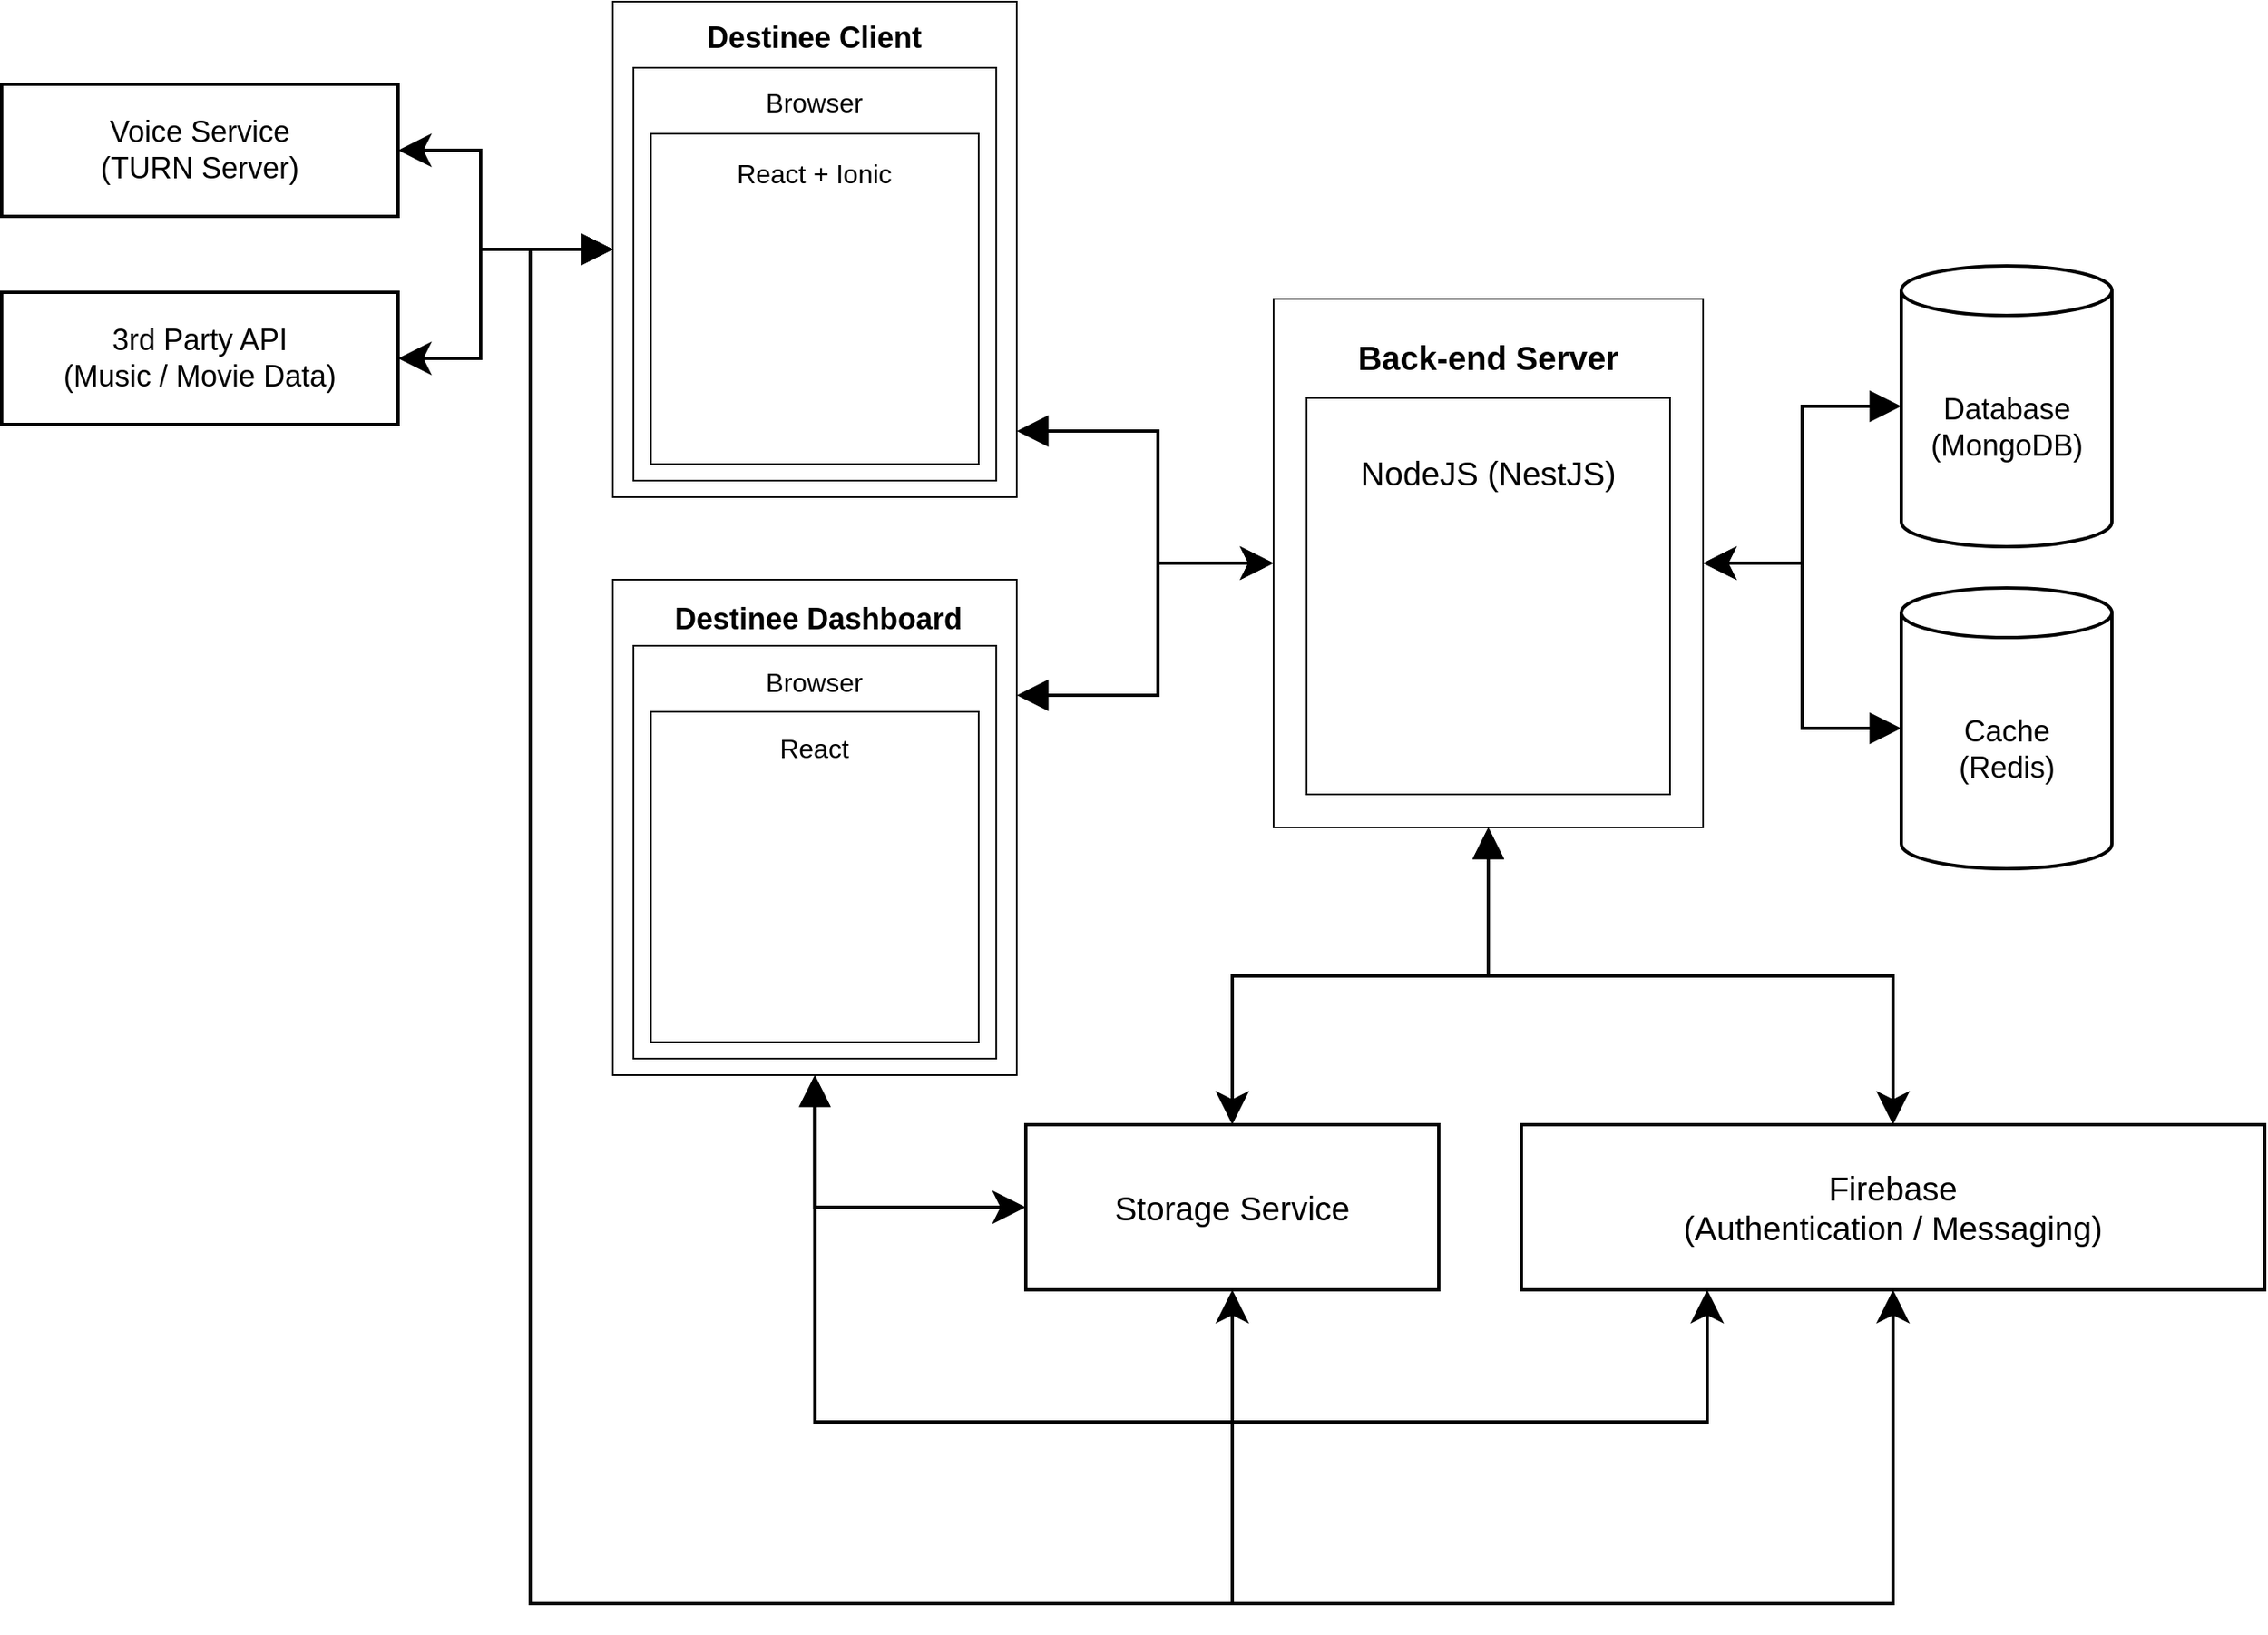 <mxfile version="20.3.0" type="device" pages="2"><diagram id="Ay7cuPOhUdL-WdwQMn1e" name="Overall"><mxGraphModel dx="6863" dy="2143" grid="0" gridSize="10" guides="1" tooltips="1" connect="1" arrows="1" fold="1" page="1" pageScale="1" pageWidth="1654" pageHeight="1169" math="0" shadow="0"><root><mxCell id="0"/><mxCell id="1" parent="0"/><mxCell id="HeOv3W8B8mxBPQAkDdPO-1" value="Storage Service" style="rounded=0;whiteSpace=wrap;html=1;fontSize=20;strokeWidth=2;" vertex="1" parent="1"><mxGeometry x="-2530" y="785" width="250" height="100" as="geometry"/></mxCell><mxCell id="HeOv3W8B8mxBPQAkDdPO-2" value="Firebase&lt;br style=&quot;font-size: 20px;&quot;&gt;(Authentication / Messaging)" style="rounded=0;whiteSpace=wrap;html=1;fontSize=20;strokeWidth=2;" vertex="1" parent="1"><mxGeometry x="-2230" y="785" width="450" height="100" as="geometry"/></mxCell><mxCell id="HeOv3W8B8mxBPQAkDdPO-3" value="3rd Party API&lt;br style=&quot;font-size: 18px;&quot;&gt;(Music / Movie Data)" style="rounded=0;whiteSpace=wrap;html=1;fontSize=18;strokeWidth=2;" vertex="1" parent="1"><mxGeometry x="-3150" y="281" width="240" height="80" as="geometry"/></mxCell><mxCell id="HeOv3W8B8mxBPQAkDdPO-4" style="edgeStyle=orthogonalEdgeStyle;rounded=0;orthogonalLoop=1;jettySize=auto;html=1;exitX=0.5;exitY=1;exitDx=0;exitDy=0;strokeWidth=2;startArrow=block;startFill=1;startSize=14;endSize=14;" edge="1" parent="1" source="HeOv3W8B8mxBPQAkDdPO-6" target="HeOv3W8B8mxBPQAkDdPO-1"><mxGeometry relative="1" as="geometry"/></mxCell><mxCell id="HeOv3W8B8mxBPQAkDdPO-5" style="edgeStyle=orthogonalEdgeStyle;rounded=0;orthogonalLoop=1;jettySize=auto;html=1;exitX=0.5;exitY=1;exitDx=0;exitDy=0;strokeWidth=2;startArrow=block;startFill=1;startSize=14;endSize=14;" edge="1" parent="1" source="HeOv3W8B8mxBPQAkDdPO-6" target="HeOv3W8B8mxBPQAkDdPO-2"><mxGeometry relative="1" as="geometry"/></mxCell><mxCell id="HeOv3W8B8mxBPQAkDdPO-6" value="" style="rounded=0;whiteSpace=wrap;html=1;fontSize=16;flipH=1;" vertex="1" parent="1"><mxGeometry x="-2380" y="285" width="260" height="320" as="geometry"/></mxCell><mxCell id="HeOv3W8B8mxBPQAkDdPO-7" value="" style="rounded=0;whiteSpace=wrap;html=1;fontSize=16;flipH=0;" vertex="1" parent="1"><mxGeometry x="-2360" y="345" width="220" height="240" as="geometry"/></mxCell><mxCell id="HeOv3W8B8mxBPQAkDdPO-8" value="Back-end Server" style="text;html=1;strokeColor=none;fillColor=none;align=center;verticalAlign=middle;whiteSpace=wrap;rounded=0;fontSize=20;fontStyle=1;flipH=1;" vertex="1" parent="1"><mxGeometry x="-2345" y="305" width="190" height="30" as="geometry"/></mxCell><mxCell id="HeOv3W8B8mxBPQAkDdPO-9" value="&lt;span style=&quot;font-weight: normal;&quot;&gt;NodeJS (NestJS)&lt;/span&gt;" style="text;html=1;strokeColor=none;fillColor=none;align=center;verticalAlign=middle;whiteSpace=wrap;rounded=0;fontSize=20;fontStyle=1;flipH=0;" vertex="1" parent="1"><mxGeometry x="-2345" y="375" width="190" height="30" as="geometry"/></mxCell><mxCell id="HeOv3W8B8mxBPQAkDdPO-10" value="" style="group;flipH=0;" vertex="1" connectable="0" parent="1"><mxGeometry x="-2780" y="455" width="244.54" height="300" as="geometry"/></mxCell><mxCell id="HeOv3W8B8mxBPQAkDdPO-11" value="" style="rounded=0;whiteSpace=wrap;html=1;fontSize=16;container=0;" vertex="1" parent="HeOv3W8B8mxBPQAkDdPO-10"><mxGeometry width="244.54" height="300" as="geometry"/></mxCell><mxCell id="HeOv3W8B8mxBPQAkDdPO-12" value="" style="rounded=0;whiteSpace=wrap;html=1;fontSize=16;container=0;" vertex="1" parent="HeOv3W8B8mxBPQAkDdPO-10"><mxGeometry x="12.445" y="40" width="219.65" height="250" as="geometry"/></mxCell><mxCell id="HeOv3W8B8mxBPQAkDdPO-13" value="Destinee Dashboard" style="text;html=1;strokeColor=none;fillColor=none;align=center;verticalAlign=middle;whiteSpace=wrap;rounded=0;fontSize=18;fontStyle=1;container=0;" vertex="1" parent="HeOv3W8B8mxBPQAkDdPO-10"><mxGeometry x="33.0" y="9" width="182.73" height="30" as="geometry"/></mxCell><mxCell id="HeOv3W8B8mxBPQAkDdPO-14" value="" style="rounded=0;whiteSpace=wrap;html=1;fontSize=16;container=0;" vertex="1" parent="HeOv3W8B8mxBPQAkDdPO-10"><mxGeometry x="23.08" y="80" width="198.39" height="200" as="geometry"/></mxCell><mxCell id="HeOv3W8B8mxBPQAkDdPO-15" value="React" style="text;html=1;strokeColor=none;fillColor=none;align=center;verticalAlign=middle;whiteSpace=wrap;rounded=0;fontSize=16;container=0;" vertex="1" parent="HeOv3W8B8mxBPQAkDdPO-10"><mxGeometry x="72.27" y="87" width="100" height="30" as="geometry"/></mxCell><mxCell id="HeOv3W8B8mxBPQAkDdPO-16" value="Browser" style="text;html=1;strokeColor=none;fillColor=none;align=center;verticalAlign=middle;whiteSpace=wrap;rounded=0;fontSize=16;container=0;" vertex="1" parent="HeOv3W8B8mxBPQAkDdPO-10"><mxGeometry x="72.27" y="47" width="100" height="30" as="geometry"/></mxCell><mxCell id="HeOv3W8B8mxBPQAkDdPO-17" value="" style="group" vertex="1" connectable="0" parent="1"><mxGeometry x="-2780" y="105" width="244.54" height="300" as="geometry"/></mxCell><mxCell id="HeOv3W8B8mxBPQAkDdPO-18" value="" style="rounded=0;whiteSpace=wrap;html=1;fontSize=16;container=0;" vertex="1" parent="HeOv3W8B8mxBPQAkDdPO-17"><mxGeometry width="244.54" height="300" as="geometry"/></mxCell><mxCell id="HeOv3W8B8mxBPQAkDdPO-19" value="" style="rounded=0;whiteSpace=wrap;html=1;fontSize=16;container=0;" vertex="1" parent="HeOv3W8B8mxBPQAkDdPO-17"><mxGeometry x="12.445" y="40" width="219.65" height="250" as="geometry"/></mxCell><mxCell id="HeOv3W8B8mxBPQAkDdPO-20" value="Destinee Client" style="text;html=1;strokeColor=none;fillColor=none;align=center;verticalAlign=middle;whiteSpace=wrap;rounded=0;fontSize=18;fontStyle=1;container=0;" vertex="1" parent="HeOv3W8B8mxBPQAkDdPO-17"><mxGeometry x="47.27" y="7" width="150" height="30" as="geometry"/></mxCell><mxCell id="HeOv3W8B8mxBPQAkDdPO-21" value="" style="rounded=0;whiteSpace=wrap;html=1;fontSize=16;container=0;" vertex="1" parent="HeOv3W8B8mxBPQAkDdPO-17"><mxGeometry x="23.08" y="80" width="198.39" height="200" as="geometry"/></mxCell><mxCell id="HeOv3W8B8mxBPQAkDdPO-22" value="React + Ionic" style="text;html=1;strokeColor=none;fillColor=none;align=center;verticalAlign=middle;whiteSpace=wrap;rounded=0;fontSize=16;container=0;" vertex="1" parent="HeOv3W8B8mxBPQAkDdPO-17"><mxGeometry x="72.27" y="89" width="100" height="30" as="geometry"/></mxCell><mxCell id="HeOv3W8B8mxBPQAkDdPO-23" style="edgeStyle=orthogonalEdgeStyle;rounded=0;orthogonalLoop=1;jettySize=auto;html=1;startArrow=block;startFill=1;strokeWidth=2;endSize=14;startSize=14;entryX=1;entryY=0.5;entryDx=0;entryDy=0;" edge="1" parent="1" source="HeOv3W8B8mxBPQAkDdPO-24" target="HeOv3W8B8mxBPQAkDdPO-6"><mxGeometry relative="1" as="geometry"><mxPoint x="-1990" y="350" as="targetPoint"/></mxGeometry></mxCell><mxCell id="HeOv3W8B8mxBPQAkDdPO-24" value="Database&lt;br&gt;(MongoDB)" style="shape=cylinder3;whiteSpace=wrap;html=1;boundedLbl=1;backgroundOutline=1;size=15;fontSize=18;strokeWidth=2;" vertex="1" parent="1"><mxGeometry x="-2000" y="265" width="127.5" height="170" as="geometry"/></mxCell><mxCell id="HeOv3W8B8mxBPQAkDdPO-25" style="edgeStyle=orthogonalEdgeStyle;rounded=0;orthogonalLoop=1;jettySize=auto;html=1;startArrow=block;startFill=1;strokeWidth=2;endSize=14;startSize=14;entryX=1;entryY=0.5;entryDx=0;entryDy=0;" edge="1" parent="1" source="HeOv3W8B8mxBPQAkDdPO-26" target="HeOv3W8B8mxBPQAkDdPO-6"><mxGeometry relative="1" as="geometry"><mxPoint x="-1990" y="545" as="targetPoint"/></mxGeometry></mxCell><mxCell id="HeOv3W8B8mxBPQAkDdPO-26" value="Cache&lt;br&gt;(Redis)" style="shape=cylinder3;whiteSpace=wrap;html=1;boundedLbl=1;backgroundOutline=1;size=15;fontSize=18;strokeWidth=2;" vertex="1" parent="1"><mxGeometry x="-2000" y="460" width="127.5" height="170" as="geometry"/></mxCell><mxCell id="HeOv3W8B8mxBPQAkDdPO-27" value="Voice Service&lt;br style=&quot;font-size: 18px;&quot;&gt;(TURN Server)" style="rounded=0;whiteSpace=wrap;html=1;fontSize=18;strokeWidth=2;" vertex="1" parent="1"><mxGeometry x="-3150" y="155" width="240" height="80" as="geometry"/></mxCell><mxCell id="HeOv3W8B8mxBPQAkDdPO-28" value="Browser" style="text;html=1;strokeColor=none;fillColor=none;align=center;verticalAlign=middle;whiteSpace=wrap;rounded=0;fontSize=16;container=0;" vertex="1" parent="1"><mxGeometry x="-2707.73" y="151" width="100" height="30" as="geometry"/></mxCell><mxCell id="HeOv3W8B8mxBPQAkDdPO-29" style="edgeStyle=orthogonalEdgeStyle;rounded=0;orthogonalLoop=1;jettySize=auto;html=1;entryX=0;entryY=0.5;entryDx=0;entryDy=0;startArrow=block;startFill=1;strokeWidth=2;endSize=14;startSize=14;" edge="1" parent="1" source="HeOv3W8B8mxBPQAkDdPO-11" target="HeOv3W8B8mxBPQAkDdPO-6"><mxGeometry relative="1" as="geometry"><Array as="points"><mxPoint x="-2450" y="525"/><mxPoint x="-2450" y="445"/></Array></mxGeometry></mxCell><mxCell id="HeOv3W8B8mxBPQAkDdPO-30" style="edgeStyle=orthogonalEdgeStyle;rounded=0;orthogonalLoop=1;jettySize=auto;html=1;entryX=0;entryY=0.5;entryDx=0;entryDy=0;startArrow=block;startFill=1;strokeWidth=2;endSize=14;startSize=14;" edge="1" parent="1" source="HeOv3W8B8mxBPQAkDdPO-18" target="HeOv3W8B8mxBPQAkDdPO-6"><mxGeometry relative="1" as="geometry"><Array as="points"><mxPoint x="-2450" y="365"/><mxPoint x="-2450" y="445"/></Array></mxGeometry></mxCell><mxCell id="HeOv3W8B8mxBPQAkDdPO-31" style="edgeStyle=orthogonalEdgeStyle;rounded=0;orthogonalLoop=1;jettySize=auto;html=1;exitX=0.5;exitY=1;exitDx=0;exitDy=0;entryX=0;entryY=0.5;entryDx=0;entryDy=0;strokeWidth=2;startArrow=block;startFill=1;startSize=14;endSize=14;" edge="1" parent="1" source="HeOv3W8B8mxBPQAkDdPO-11" target="HeOv3W8B8mxBPQAkDdPO-1"><mxGeometry relative="1" as="geometry"/></mxCell><mxCell id="HeOv3W8B8mxBPQAkDdPO-32" style="edgeStyle=orthogonalEdgeStyle;rounded=0;orthogonalLoop=1;jettySize=auto;html=1;exitX=0.5;exitY=1;exitDx=0;exitDy=0;entryX=0.25;entryY=1;entryDx=0;entryDy=0;strokeWidth=2;startArrow=block;startFill=1;startSize=14;endSize=14;" edge="1" parent="1" source="HeOv3W8B8mxBPQAkDdPO-11" target="HeOv3W8B8mxBPQAkDdPO-2"><mxGeometry relative="1" as="geometry"><Array as="points"><mxPoint x="-2658" y="965"/><mxPoint x="-2118" y="965"/></Array></mxGeometry></mxCell><mxCell id="HeOv3W8B8mxBPQAkDdPO-33" style="edgeStyle=orthogonalEdgeStyle;rounded=0;orthogonalLoop=1;jettySize=auto;html=1;strokeWidth=2;startArrow=block;startFill=1;startSize=14;endSize=14;entryX=0.5;entryY=1;entryDx=0;entryDy=0;" edge="1" parent="1" source="HeOv3W8B8mxBPQAkDdPO-18" target="HeOv3W8B8mxBPQAkDdPO-1"><mxGeometry relative="1" as="geometry"><mxPoint x="-2280" y="995" as="targetPoint"/><Array as="points"><mxPoint x="-2830" y="255"/><mxPoint x="-2830" y="1075"/><mxPoint x="-2405" y="1075"/></Array></mxGeometry></mxCell><mxCell id="HeOv3W8B8mxBPQAkDdPO-34" style="edgeStyle=orthogonalEdgeStyle;rounded=0;orthogonalLoop=1;jettySize=auto;html=1;exitX=0;exitY=0.5;exitDx=0;exitDy=0;entryX=0.5;entryY=1;entryDx=0;entryDy=0;strokeWidth=2;startArrow=block;startFill=1;startSize=14;endSize=14;" edge="1" parent="1" source="HeOv3W8B8mxBPQAkDdPO-18" target="HeOv3W8B8mxBPQAkDdPO-2"><mxGeometry relative="1" as="geometry"><Array as="points"><mxPoint x="-2830" y="255"/><mxPoint x="-2830" y="1075"/><mxPoint x="-2005" y="1075"/></Array></mxGeometry></mxCell><mxCell id="HeOv3W8B8mxBPQAkDdPO-35" style="edgeStyle=orthogonalEdgeStyle;rounded=0;orthogonalLoop=1;jettySize=auto;html=1;exitX=0;exitY=0.5;exitDx=0;exitDy=0;strokeWidth=2;startArrow=block;startFill=1;startSize=14;endSize=14;entryX=1;entryY=0.5;entryDx=0;entryDy=0;" edge="1" parent="1" source="HeOv3W8B8mxBPQAkDdPO-18" target="HeOv3W8B8mxBPQAkDdPO-3"><mxGeometry relative="1" as="geometry"><mxPoint x="-2900" y="321" as="targetPoint"/><Array as="points"><mxPoint x="-2860" y="255"/><mxPoint x="-2860" y="321"/></Array></mxGeometry></mxCell><mxCell id="HeOv3W8B8mxBPQAkDdPO-36" style="edgeStyle=orthogonalEdgeStyle;rounded=0;orthogonalLoop=1;jettySize=auto;html=1;exitX=0;exitY=0.5;exitDx=0;exitDy=0;entryX=1;entryY=0.5;entryDx=0;entryDy=0;strokeWidth=2;startArrow=block;startFill=1;startSize=14;endSize=14;" edge="1" parent="1" source="HeOv3W8B8mxBPQAkDdPO-18" target="HeOv3W8B8mxBPQAkDdPO-27"><mxGeometry relative="1" as="geometry"><Array as="points"><mxPoint x="-2860" y="255"/><mxPoint x="-2860" y="195"/></Array></mxGeometry></mxCell></root></mxGraphModel></diagram><diagram id="WZSaT4JXEdocsvP_zXPF" name="Detail"><mxGraphModel dx="6152" dy="1714" grid="0" gridSize="10" guides="1" tooltips="1" connect="1" arrows="1" fold="1" page="1" pageScale="1" pageWidth="1654" pageHeight="1169" background="none" math="0" shadow="0"><root><mxCell id="0"/><mxCell id="1" parent="0"/><mxCell id="zsSXRK3zYD0dyqj8RnT3-1" value="&lt;font style=&quot;font-size: 18px;&quot;&gt;Return&lt;br&gt;resource&lt;br&gt;&lt;/font&gt;" style="edgeStyle=orthogonalEdgeStyle;rounded=0;orthogonalLoop=1;jettySize=auto;html=1;fontSize=20;endArrow=open;startSize=14;endSize=14;dashed=1;" edge="1" parent="1" source="zsSXRK3zYD0dyqj8RnT3-3" target="zsSXRK3zYD0dyqj8RnT3-26"><mxGeometry x="0.622" relative="1" as="geometry"><Array as="points"><mxPoint x="-2204" y="664"/><mxPoint x="-2204" y="924"/><mxPoint x="-2364" y="924"/></Array><mxPoint as="offset"/></mxGeometry></mxCell><mxCell id="zsSXRK3zYD0dyqj8RnT3-2" value="&lt;font style=&quot;font-size: 18px;&quot;&gt;Return&lt;br&gt;resource&lt;br&gt;&lt;/font&gt;" style="edgeStyle=orthogonalEdgeStyle;rounded=0;orthogonalLoop=1;jettySize=auto;html=1;entryX=1.003;entryY=0.184;entryDx=0;entryDy=0;entryPerimeter=0;fontSize=20;endArrow=open;startSize=14;endSize=14;dashed=1;exitX=-0.007;exitY=0.849;exitDx=0;exitDy=0;exitPerimeter=0;" edge="1" parent="1" source="zsSXRK3zYD0dyqj8RnT3-3"><mxGeometry x="0.854" relative="1" as="geometry"><mxPoint x="-2054" y="757" as="sourcePoint"/><mxPoint x="-2258.726" y="1572.2" as="targetPoint"/><Array as="points"><mxPoint x="-1927" y="757"/><mxPoint x="-2104" y="757"/><mxPoint x="-2104" y="1572"/></Array><mxPoint x="1" as="offset"/></mxGeometry></mxCell><mxCell id="zsSXRK3zYD0dyqj8RnT3-3" value="Storage Service" style="rounded=0;whiteSpace=wrap;html=1;fontSize=20;strokeWidth=2;" vertex="1" parent="1"><mxGeometry x="-1924" y="644" width="420" height="130" as="geometry"/></mxCell><mxCell id="zsSXRK3zYD0dyqj8RnT3-4" value="Retreive" style="edgeStyle=orthogonalEdgeStyle;rounded=0;orthogonalLoop=1;jettySize=auto;html=1;entryX=-0.001;entryY=0.884;entryDx=0;entryDy=0;entryPerimeter=0;fontSize=18;endArrow=open;startSize=14;endSize=14;dashed=1;" edge="1" parent="1" source="zsSXRK3zYD0dyqj8RnT3-6" target="zsSXRK3zYD0dyqj8RnT3-26"><mxGeometry x="0.875" relative="1" as="geometry"><Array as="points"><mxPoint x="-2704" y="554"/><mxPoint x="-2704" y="1229"/></Array><mxPoint as="offset"/></mxGeometry></mxCell><mxCell id="zsSXRK3zYD0dyqj8RnT3-5" value="&lt;font style=&quot;font-size: 18px;&quot;&gt;Retrieve&lt;/font&gt;" style="edgeStyle=orthogonalEdgeStyle;rounded=0;orthogonalLoop=1;jettySize=auto;html=1;entryX=0.001;entryY=0.601;entryDx=0;entryDy=0;entryPerimeter=0;fontSize=20;endArrow=open;startSize=14;endSize=14;dashed=1;" edge="1" parent="1" source="zsSXRK3zYD0dyqj8RnT3-6" target="zsSXRK3zYD0dyqj8RnT3-18"><mxGeometry x="0.883" relative="1" as="geometry"><Array as="points"><mxPoint x="-2794" y="474"/><mxPoint x="-2794" y="1674"/></Array><mxPoint as="offset"/></mxGeometry></mxCell><mxCell id="zsSXRK3zYD0dyqj8RnT3-6" value="Firebase&lt;br style=&quot;font-size: 20px;&quot;&gt;(Authentication / Messaging)" style="rounded=0;whiteSpace=wrap;html=1;fontSize=20;strokeWidth=2;" vertex="1" parent="1"><mxGeometry x="-1924" y="464" width="420" height="140" as="geometry"/></mxCell><mxCell id="zsSXRK3zYD0dyqj8RnT3-7" value="Return" style="edgeStyle=orthogonalEdgeStyle;rounded=0;orthogonalLoop=1;jettySize=auto;html=1;dashed=1;strokeColor=default;fontSize=18;endArrow=open;startSize=14;endSize=14;" edge="1" parent="1" source="zsSXRK3zYD0dyqj8RnT3-8"><mxGeometry x="0.429" relative="1" as="geometry"><mxPoint x="-2484" y="964" as="targetPoint"/><Array as="points"><mxPoint x="-2484" y="864"/><mxPoint x="-2484" y="864"/></Array><mxPoint as="offset"/></mxGeometry></mxCell><mxCell id="zsSXRK3zYD0dyqj8RnT3-8" value="3rd Party API&lt;br style=&quot;font-size: 18px;&quot;&gt;(Music / Movie Data)" style="rounded=0;whiteSpace=wrap;html=1;fontSize=18;strokeWidth=2;" vertex="1" parent="1"><mxGeometry x="-2504" y="744" width="240" height="80" as="geometry"/></mxCell><mxCell id="zsSXRK3zYD0dyqj8RnT3-9" value="" style="rounded=0;whiteSpace=wrap;html=1;fontSize=16;" vertex="1" parent="1"><mxGeometry x="-1924" y="834" width="1370" height="880" as="geometry"/></mxCell><mxCell id="zsSXRK3zYD0dyqj8RnT3-10" value="" style="rounded=0;whiteSpace=wrap;html=1;fontSize=16;" vertex="1" parent="1"><mxGeometry x="-1904" y="894" width="1330" height="800" as="geometry"/></mxCell><mxCell id="zsSXRK3zYD0dyqj8RnT3-11" value="Back-end Server" style="text;html=1;strokeColor=none;fillColor=none;align=center;verticalAlign=middle;whiteSpace=wrap;rounded=0;fontSize=20;fontStyle=1" vertex="1" parent="1"><mxGeometry x="-1894" y="849" width="190" height="30" as="geometry"/></mxCell><mxCell id="zsSXRK3zYD0dyqj8RnT3-12" value="" style="rounded=0;whiteSpace=wrap;html=1;fontSize=16;" vertex="1" parent="1"><mxGeometry x="-1884" y="954" width="1290" height="720" as="geometry"/></mxCell><mxCell id="zsSXRK3zYD0dyqj8RnT3-13" value="&lt;span style=&quot;font-weight: normal;&quot;&gt;NodeJS (NestJS)&lt;/span&gt;" style="text;html=1;strokeColor=none;fillColor=none;align=center;verticalAlign=middle;whiteSpace=wrap;rounded=0;fontSize=20;fontStyle=1" vertex="1" parent="1"><mxGeometry x="-1894" y="907" width="190" height="30" as="geometry"/></mxCell><mxCell id="zsSXRK3zYD0dyqj8RnT3-14" value="Invoke" style="edgeStyle=orthogonalEdgeStyle;rounded=0;orthogonalLoop=1;jettySize=auto;html=1;entryX=0;entryY=1;entryDx=0;entryDy=0;fontSize=18;endArrow=block;startSize=14;endSize=14;strokeWidth=2;endFill=1;" edge="1" parent="1" source="zsSXRK3zYD0dyqj8RnT3-16" target="zsSXRK3zYD0dyqj8RnT3-51"><mxGeometry relative="1" as="geometry"/></mxCell><mxCell id="zsSXRK3zYD0dyqj8RnT3-15" value="Return" style="edgeStyle=orthogonalEdgeStyle;rounded=0;orthogonalLoop=1;jettySize=auto;html=1;dashed=1;strokeColor=default;fontSize=18;endArrow=open;startSize=14;endSize=14;" edge="1" parent="1" source="zsSXRK3zYD0dyqj8RnT3-16" target="zsSXRK3zYD0dyqj8RnT3-39"><mxGeometry relative="1" as="geometry"><Array as="points"><mxPoint x="-1594" y="1299"/><mxPoint x="-1594" y="1299"/></Array></mxGeometry></mxCell><mxCell id="zsSXRK3zYD0dyqj8RnT3-16" value="Socket Gateway&lt;br&gt;(Controllers)" style="rounded=0;whiteSpace=wrap;html=1;fontSize=16;strokeWidth=2;" vertex="1" parent="1"><mxGeometry x="-1574" y="1224" width="170" height="80" as="geometry"/></mxCell><mxCell id="zsSXRK3zYD0dyqj8RnT3-17" value="" style="group" vertex="1" connectable="0" parent="1"><mxGeometry x="-2504" y="1494" width="244.54" height="300" as="geometry"/></mxCell><mxCell id="zsSXRK3zYD0dyqj8RnT3-18" value="" style="rounded=0;whiteSpace=wrap;html=1;fontSize=16;container=0;" vertex="1" parent="zsSXRK3zYD0dyqj8RnT3-17"><mxGeometry width="244.54" height="300" as="geometry"/></mxCell><mxCell id="zsSXRK3zYD0dyqj8RnT3-19" value="" style="rounded=0;whiteSpace=wrap;html=1;fontSize=16;container=0;" vertex="1" parent="zsSXRK3zYD0dyqj8RnT3-17"><mxGeometry x="12.445" y="40" width="219.65" height="250" as="geometry"/></mxCell><mxCell id="zsSXRK3zYD0dyqj8RnT3-20" value="Front-end" style="text;html=1;strokeColor=none;fillColor=none;align=center;verticalAlign=middle;whiteSpace=wrap;rounded=0;fontSize=18;fontStyle=1;container=0;" vertex="1" parent="zsSXRK3zYD0dyqj8RnT3-17"><mxGeometry x="47.27" y="9" width="150" height="30" as="geometry"/></mxCell><mxCell id="zsSXRK3zYD0dyqj8RnT3-21" value="" style="rounded=0;whiteSpace=wrap;html=1;fontSize=16;container=0;" vertex="1" parent="zsSXRK3zYD0dyqj8RnT3-17"><mxGeometry x="23.08" y="80" width="198.39" height="200" as="geometry"/></mxCell><mxCell id="zsSXRK3zYD0dyqj8RnT3-22" value="React" style="text;html=1;strokeColor=none;fillColor=none;align=center;verticalAlign=middle;whiteSpace=wrap;rounded=0;fontSize=16;container=0;" vertex="1" parent="zsSXRK3zYD0dyqj8RnT3-17"><mxGeometry x="72.27" y="87" width="100" height="30" as="geometry"/></mxCell><mxCell id="zsSXRK3zYD0dyqj8RnT3-23" value="Browser" style="text;html=1;strokeColor=none;fillColor=none;align=center;verticalAlign=middle;whiteSpace=wrap;rounded=0;fontSize=16;container=0;" vertex="1" parent="zsSXRK3zYD0dyqj8RnT3-17"><mxGeometry x="72.27" y="47" width="100" height="30" as="geometry"/></mxCell><mxCell id="zsSXRK3zYD0dyqj8RnT3-24" value="Destinee&lt;br&gt;Admin Dashboard" style="rounded=0;whiteSpace=wrap;html=1;fontSize=16;container=0;" vertex="1" parent="zsSXRK3zYD0dyqj8RnT3-17"><mxGeometry x="37.27" y="150" width="170" height="100" as="geometry"/></mxCell><mxCell id="zsSXRK3zYD0dyqj8RnT3-25" value="" style="group" vertex="1" connectable="0" parent="1"><mxGeometry x="-2508.54" y="964" width="244.54" height="300" as="geometry"/></mxCell><mxCell id="zsSXRK3zYD0dyqj8RnT3-26" value="" style="rounded=0;whiteSpace=wrap;html=1;fontSize=16;container=0;" vertex="1" parent="zsSXRK3zYD0dyqj8RnT3-25"><mxGeometry width="244.54" height="300" as="geometry"/></mxCell><mxCell id="zsSXRK3zYD0dyqj8RnT3-27" value="" style="rounded=0;whiteSpace=wrap;html=1;fontSize=16;container=0;" vertex="1" parent="zsSXRK3zYD0dyqj8RnT3-25"><mxGeometry x="12.445" y="40" width="219.65" height="250" as="geometry"/></mxCell><mxCell id="zsSXRK3zYD0dyqj8RnT3-28" value="Front-end" style="text;html=1;strokeColor=none;fillColor=none;align=center;verticalAlign=middle;whiteSpace=wrap;rounded=0;fontSize=18;fontStyle=1;container=0;" vertex="1" parent="zsSXRK3zYD0dyqj8RnT3-25"><mxGeometry x="47.27" y="7" width="150" height="30" as="geometry"/></mxCell><mxCell id="zsSXRK3zYD0dyqj8RnT3-29" value="" style="rounded=0;whiteSpace=wrap;html=1;fontSize=16;container=0;" vertex="1" parent="zsSXRK3zYD0dyqj8RnT3-25"><mxGeometry x="23.08" y="80" width="198.39" height="200" as="geometry"/></mxCell><mxCell id="zsSXRK3zYD0dyqj8RnT3-30" value="React + Ionic" style="text;html=1;strokeColor=none;fillColor=none;align=center;verticalAlign=middle;whiteSpace=wrap;rounded=0;fontSize=16;container=0;" vertex="1" parent="zsSXRK3zYD0dyqj8RnT3-25"><mxGeometry x="72.27" y="89" width="100" height="30" as="geometry"/></mxCell><mxCell id="zsSXRK3zYD0dyqj8RnT3-31" value="Destinee PWA" style="rounded=0;whiteSpace=wrap;html=1;fontSize=16;container=0;" vertex="1" parent="zsSXRK3zYD0dyqj8RnT3-25"><mxGeometry x="47.27" y="150" width="150" height="100" as="geometry"/></mxCell><mxCell id="zsSXRK3zYD0dyqj8RnT3-32" value="Invoke" style="edgeStyle=orthogonalEdgeStyle;rounded=0;orthogonalLoop=1;jettySize=auto;html=1;fontSize=18;endArrow=block;startSize=14;endSize=14;endFill=1;strokeWidth=2;" edge="1" parent="1" source="zsSXRK3zYD0dyqj8RnT3-39" target="zsSXRK3zYD0dyqj8RnT3-42"><mxGeometry relative="1" as="geometry"><Array as="points"><mxPoint x="-1624" y="1064"/><mxPoint x="-1624" y="1064"/></Array></mxGeometry></mxCell><mxCell id="zsSXRK3zYD0dyqj8RnT3-33" value="HTTPS Response" style="edgeStyle=orthogonalEdgeStyle;rounded=0;orthogonalLoop=1;jettySize=auto;html=1;entryX=1;entryY=0.25;entryDx=0;entryDy=0;fontSize=18;endArrow=open;startSize=14;endSize=14;dashed=1;" edge="1" parent="1" source="zsSXRK3zYD0dyqj8RnT3-39"><mxGeometry x="-0.163" relative="1" as="geometry"><mxPoint x="-1964" y="1043" as="sourcePoint"/><mxPoint x="-2264.0" y="1043" as="targetPoint"/><Array as="points"><mxPoint x="-1894" y="1043"/><mxPoint x="-1894" y="1043"/></Array><mxPoint as="offset"/></mxGeometry></mxCell><mxCell id="zsSXRK3zYD0dyqj8RnT3-34" value="WS Response" style="edgeStyle=orthogonalEdgeStyle;rounded=0;orthogonalLoop=1;jettySize=auto;html=1;entryX=1;entryY=0.75;entryDx=0;entryDy=0;fontSize=18;endArrow=open;startSize=14;endSize=14;dashed=1;" edge="1" parent="1" source="zsSXRK3zYD0dyqj8RnT3-39" target="zsSXRK3zYD0dyqj8RnT3-26"><mxGeometry x="-0.116" relative="1" as="geometry"><Array as="points"><mxPoint x="-2034" y="1189"/><mxPoint x="-2034" y="1189"/></Array><mxPoint as="offset"/></mxGeometry></mxCell><mxCell id="zsSXRK3zYD0dyqj8RnT3-35" value="HTTPS Response" style="edgeStyle=orthogonalEdgeStyle;rounded=0;orthogonalLoop=1;jettySize=auto;html=1;entryX=0.409;entryY=0;entryDx=0;entryDy=0;entryPerimeter=0;fontSize=18;endArrow=open;startSize=14;endSize=14;dashed=1;" edge="1" parent="1" source="zsSXRK3zYD0dyqj8RnT3-39" target="zsSXRK3zYD0dyqj8RnT3-18"><mxGeometry relative="1" as="geometry"><Array as="points"><mxPoint x="-2404" y="1324"/></Array><mxPoint as="offset"/></mxGeometry></mxCell><mxCell id="zsSXRK3zYD0dyqj8RnT3-36" value="Query / Update" style="edgeStyle=orthogonalEdgeStyle;rounded=0;orthogonalLoop=1;jettySize=auto;html=1;entryX=0.5;entryY=1;entryDx=0;entryDy=0;entryPerimeter=0;fontSize=18;endArrow=block;startSize=14;endSize=14;strokeWidth=2;endFill=1;" edge="1" parent="1" source="zsSXRK3zYD0dyqj8RnT3-39" target="zsSXRK3zYD0dyqj8RnT3-63"><mxGeometry relative="1" as="geometry"><Array as="points"><mxPoint x="-380" y="1504"/></Array></mxGeometry></mxCell><mxCell id="zsSXRK3zYD0dyqj8RnT3-37" value="Invoke" style="edgeStyle=orthogonalEdgeStyle;rounded=0;orthogonalLoop=1;jettySize=auto;html=1;entryX=0;entryY=0.5;entryDx=0;entryDy=0;fontSize=18;endArrow=block;startSize=14;endSize=14;strokeWidth=2;endFill=1;" edge="1" parent="1" source="zsSXRK3zYD0dyqj8RnT3-39" target="zsSXRK3zYD0dyqj8RnT3-16"><mxGeometry relative="1" as="geometry"><Array as="points"><mxPoint x="-1604" y="1264"/><mxPoint x="-1604" y="1264"/></Array></mxGeometry></mxCell><mxCell id="zsSXRK3zYD0dyqj8RnT3-38" value="Invoke" style="edgeStyle=orthogonalEdgeStyle;rounded=0;orthogonalLoop=1;jettySize=auto;html=1;entryX=0.387;entryY=1;entryDx=0;entryDy=0;entryPerimeter=0;fontSize=18;endArrow=block;startSize=14;endSize=14;strokeWidth=2;endFill=1;" edge="1" parent="1" source="zsSXRK3zYD0dyqj8RnT3-39" target="zsSXRK3zYD0dyqj8RnT3-51"><mxGeometry relative="1" as="geometry"><Array as="points"><mxPoint x="-1174" y="1344"/></Array></mxGeometry></mxCell><mxCell id="zsSXRK3zYD0dyqj8RnT3-39" value="Interceptor" style="rounded=0;whiteSpace=wrap;html=1;fontSize=16;flipH=0;flipV=0;strokeWidth=2;" vertex="1" parent="1"><mxGeometry x="-1834" y="1014" width="150" height="570" as="geometry"/></mxCell><mxCell id="zsSXRK3zYD0dyqj8RnT3-40" value="Invoke" style="edgeStyle=orthogonalEdgeStyle;rounded=0;orthogonalLoop=1;jettySize=auto;html=1;entryX=0;entryY=0.5;entryDx=0;entryDy=0;fontSize=18;endArrow=block;startSize=14;endSize=14;strokeWidth=2;endFill=1;" edge="1" parent="1" source="zsSXRK3zYD0dyqj8RnT3-42" target="zsSXRK3zYD0dyqj8RnT3-51"><mxGeometry relative="1" as="geometry"/></mxCell><mxCell id="zsSXRK3zYD0dyqj8RnT3-41" value="Return" style="edgeStyle=orthogonalEdgeStyle;rounded=0;orthogonalLoop=1;jettySize=auto;html=1;entryX=1.024;entryY=0.141;entryDx=0;entryDy=0;entryPerimeter=0;dashed=1;strokeColor=default;fontSize=18;endArrow=open;startSize=14;endSize=14;" edge="1" parent="1" source="zsSXRK3zYD0dyqj8RnT3-42" target="zsSXRK3zYD0dyqj8RnT3-39"><mxGeometry relative="1" as="geometry"><Array as="points"><mxPoint x="-1594" y="1094"/><mxPoint x="-1594" y="1094"/></Array></mxGeometry></mxCell><mxCell id="zsSXRK3zYD0dyqj8RnT3-42" value="API Layer&lt;br&gt;(Controllers)" style="rounded=0;whiteSpace=wrap;html=1;fontSize=16;flipH=0;flipV=0;strokeWidth=2;" vertex="1" parent="1"><mxGeometry x="-1574" y="1014" width="170" height="80" as="geometry"/></mxCell><mxCell id="zsSXRK3zYD0dyqj8RnT3-43" value="Invoke" style="edgeStyle=orthogonalEdgeStyle;rounded=0;orthogonalLoop=1;jettySize=auto;html=1;entryX=0;entryY=0.5;entryDx=0;entryDy=0;fontSize=18;endArrow=block;startSize=14;endSize=14;strokeWidth=2;endFill=1;" edge="1" parent="1" source="zsSXRK3zYD0dyqj8RnT3-51" target="zsSXRK3zYD0dyqj8RnT3-56"><mxGeometry relative="1" as="geometry"/></mxCell><mxCell id="zsSXRK3zYD0dyqj8RnT3-44" value="Return" style="edgeStyle=orthogonalEdgeStyle;rounded=0;orthogonalLoop=1;jettySize=auto;html=1;entryX=1;entryY=0.75;entryDx=0;entryDy=0;fontSize=18;endArrow=open;startSize=14;endSize=14;dashed=1;" edge="1" parent="1" source="zsSXRK3zYD0dyqj8RnT3-51" target="zsSXRK3zYD0dyqj8RnT3-16"><mxGeometry x="0.333" relative="1" as="geometry"><Array as="points"><mxPoint x="-1264" y="1284"/></Array><mxPoint as="offset"/></mxGeometry></mxCell><mxCell id="zsSXRK3zYD0dyqj8RnT3-45" value="Dependency" style="edgeStyle=orthogonalEdgeStyle;rounded=0;orthogonalLoop=1;jettySize=auto;html=1;entryX=0.25;entryY=0;entryDx=0;entryDy=0;fontSize=18;endArrow=block;startSize=14;endSize=14;endFill=1;strokeWidth=2;" edge="1" parent="1" source="zsSXRK3zYD0dyqj8RnT3-51" target="zsSXRK3zYD0dyqj8RnT3-57"><mxGeometry relative="1" as="geometry"><Array as="points"><mxPoint x="-1004" y="1149"/><mxPoint x="-821" y="1149"/></Array></mxGeometry></mxCell><mxCell id="zsSXRK3zYD0dyqj8RnT3-46" value="Query / Write" style="edgeStyle=orthogonalEdgeStyle;rounded=0;orthogonalLoop=1;jettySize=auto;html=1;entryX=0;entryY=0;entryDx=0;entryDy=120;entryPerimeter=0;fontSize=18;endArrow=block;startSize=14;endSize=14;endFill=1;strokeWidth=2;" edge="1" parent="1" source="zsSXRK3zYD0dyqj8RnT3-51" target="zsSXRK3zYD0dyqj8RnT3-63"><mxGeometry relative="1" as="geometry"><Array as="points"><mxPoint x="-1074" y="1374"/></Array></mxGeometry></mxCell><mxCell id="zsSXRK3zYD0dyqj8RnT3-47" value="Return" style="edgeStyle=orthogonalEdgeStyle;rounded=0;orthogonalLoop=1;jettySize=auto;html=1;entryX=1.013;entryY=0.635;entryDx=0;entryDy=0;entryPerimeter=0;fontSize=18;endArrow=open;startSize=14;endSize=14;dashed=1;" edge="1" parent="1" source="zsSXRK3zYD0dyqj8RnT3-51" target="zsSXRK3zYD0dyqj8RnT3-39"><mxGeometry x="0.078" relative="1" as="geometry"><Array as="points"><mxPoint x="-1144" y="1376"/></Array><mxPoint x="-1" as="offset"/></mxGeometry></mxCell><mxCell id="zsSXRK3zYD0dyqj8RnT3-48" value="Send Image / Call API" style="edgeStyle=orthogonalEdgeStyle;rounded=0;orthogonalLoop=1;jettySize=auto;html=1;entryX=1;entryY=0.75;entryDx=0;entryDy=0;fontSize=18;endArrow=block;startSize=14;endSize=14;strokeWidth=2;endFill=1;" edge="1" parent="1" source="zsSXRK3zYD0dyqj8RnT3-51" target="zsSXRK3zYD0dyqj8RnT3-3"><mxGeometry x="0.399" relative="1" as="geometry"><Array as="points"><mxPoint x="-1244" y="742"/></Array><mxPoint as="offset"/></mxGeometry></mxCell><mxCell id="zsSXRK3zYD0dyqj8RnT3-49" value="Call API" style="edgeStyle=orthogonalEdgeStyle;rounded=0;orthogonalLoop=1;jettySize=auto;html=1;entryX=1;entryY=0.5;entryDx=0;entryDy=0;fontSize=18;endArrow=block;startSize=14;endSize=14;strokeWidth=2;endFill=1;" edge="1" parent="1" source="zsSXRK3zYD0dyqj8RnT3-51" target="zsSXRK3zYD0dyqj8RnT3-6"><mxGeometry x="0.5" relative="1" as="geometry"><Array as="points"><mxPoint x="-1144" y="534"/></Array><mxPoint as="offset"/></mxGeometry></mxCell><mxCell id="zsSXRK3zYD0dyqj8RnT3-50" value="Return" style="edgeStyle=orthogonalEdgeStyle;rounded=0;orthogonalLoop=1;jettySize=auto;html=1;entryX=1;entryY=1;entryDx=0;entryDy=0;dashed=1;strokeColor=default;fontSize=18;endArrow=open;startSize=14;endSize=14;" edge="1" parent="1" source="zsSXRK3zYD0dyqj8RnT3-51" target="zsSXRK3zYD0dyqj8RnT3-42"><mxGeometry relative="1" as="geometry"><Array as="points"><mxPoint x="-1314" y="1094"/><mxPoint x="-1314" y="1094"/></Array></mxGeometry></mxCell><mxCell id="zsSXRK3zYD0dyqj8RnT3-51" value="Service Layer" style="rounded=0;whiteSpace=wrap;html=1;fontSize=16;flipH=0;flipV=0;strokeWidth=2;" vertex="1" parent="1"><mxGeometry x="-1294" y="1014" width="310" height="80" as="geometry"/></mxCell><mxCell id="zsSXRK3zYD0dyqj8RnT3-52" style="edgeStyle=orthogonalEdgeStyle;rounded=0;orthogonalLoop=1;jettySize=auto;html=1;entryX=0;entryY=0.5;entryDx=0;entryDy=0;entryPerimeter=0;fontSize=18;endArrow=block;startSize=14;endSize=14;strokeWidth=2;endFill=1;" edge="1" parent="1" source="zsSXRK3zYD0dyqj8RnT3-56" target="zsSXRK3zYD0dyqj8RnT3-60"><mxGeometry relative="1" as="geometry"/></mxCell><mxCell id="zsSXRK3zYD0dyqj8RnT3-53" value="Query / Write" style="edgeLabel;html=1;align=center;verticalAlign=middle;resizable=0;points=[];fontSize=18;" vertex="1" connectable="0" parent="zsSXRK3zYD0dyqj8RnT3-52"><mxGeometry x="-0.248" y="2" relative="1" as="geometry"><mxPoint x="26" as="offset"/></mxGeometry></mxCell><mxCell id="zsSXRK3zYD0dyqj8RnT3-54" value="Dependency" style="edgeStyle=orthogonalEdgeStyle;rounded=0;orthogonalLoop=1;jettySize=auto;html=1;entryX=0.75;entryY=0;entryDx=0;entryDy=0;fontSize=18;endArrow=block;startSize=14;endSize=14;endFill=1;strokeWidth=2;" edge="1" parent="1" source="zsSXRK3zYD0dyqj8RnT3-56" target="zsSXRK3zYD0dyqj8RnT3-57"><mxGeometry relative="1" as="geometry"><Array as="points"><mxPoint x="-764" y="1149"/><mxPoint x="-736" y="1149"/></Array></mxGeometry></mxCell><mxCell id="zsSXRK3zYD0dyqj8RnT3-55" value="Return" style="edgeStyle=orthogonalEdgeStyle;rounded=0;orthogonalLoop=1;jettySize=auto;html=1;entryX=1;entryY=1;entryDx=0;entryDy=0;dashed=1;strokeColor=default;fontSize=18;endArrow=open;startSize=14;endSize=14;" edge="1" parent="1" source="zsSXRK3zYD0dyqj8RnT3-56" target="zsSXRK3zYD0dyqj8RnT3-51"><mxGeometry relative="1" as="geometry"><Array as="points"><mxPoint x="-884" y="1094"/><mxPoint x="-884" y="1094"/></Array></mxGeometry></mxCell><mxCell id="zsSXRK3zYD0dyqj8RnT3-56" value="Repository Layer" style="rounded=0;whiteSpace=wrap;html=1;fontSize=16;flipH=0;flipV=0;strokeWidth=2;" vertex="1" parent="1"><mxGeometry x="-864" y="1014" width="170" height="80" as="geometry"/></mxCell><mxCell id="zsSXRK3zYD0dyqj8RnT3-57" value="Domain Model&lt;br&gt;(Entities)" style="rounded=0;whiteSpace=wrap;html=1;fontSize=16;flipH=0;flipV=0;strokeWidth=2;" vertex="1" parent="1"><mxGeometry x="-864" y="1214" width="170" height="80" as="geometry"/></mxCell><mxCell id="zsSXRK3zYD0dyqj8RnT3-58" style="edgeStyle=orthogonalEdgeStyle;rounded=0;orthogonalLoop=1;jettySize=auto;html=1;entryX=1;entryY=1;entryDx=0;entryDy=0;dashed=1;strokeColor=default;fontSize=18;endArrow=open;startSize=14;endSize=14;" edge="1" parent="1" source="zsSXRK3zYD0dyqj8RnT3-60" target="zsSXRK3zYD0dyqj8RnT3-56"><mxGeometry relative="1" as="geometry"><Array as="points"><mxPoint x="-504" y="1094"/><mxPoint x="-504" y="1094"/></Array></mxGeometry></mxCell><mxCell id="zsSXRK3zYD0dyqj8RnT3-59" value="Retrieve" style="edgeLabel;html=1;align=center;verticalAlign=middle;resizable=0;points=[];fontSize=18;" vertex="1" connectable="0" parent="zsSXRK3zYD0dyqj8RnT3-58"><mxGeometry x="0.184" y="2" relative="1" as="geometry"><mxPoint x="18" as="offset"/></mxGeometry></mxCell><mxCell id="zsSXRK3zYD0dyqj8RnT3-60" value="Database&lt;br&gt;(MongoDB)" style="shape=cylinder3;whiteSpace=wrap;html=1;boundedLbl=1;backgroundOutline=1;size=15;fontSize=18;strokeWidth=2;" vertex="1" parent="1"><mxGeometry x="-444" y="969" width="127.5" height="170" as="geometry"/></mxCell><mxCell id="zsSXRK3zYD0dyqj8RnT3-61" value="Retrieve" style="edgeStyle=orthogonalEdgeStyle;rounded=0;orthogonalLoop=1;jettySize=auto;html=1;entryX=0.619;entryY=1.025;entryDx=0;entryDy=0;fontSize=18;endArrow=open;startSize=14;endSize=14;entryPerimeter=0;dashed=1;" edge="1" parent="1" source="zsSXRK3zYD0dyqj8RnT3-63" target="zsSXRK3zYD0dyqj8RnT3-51"><mxGeometry x="-0.048" relative="1" as="geometry"><Array as="points"><mxPoint x="-1102" y="1404"/></Array><mxPoint as="offset"/></mxGeometry></mxCell><mxCell id="zsSXRK3zYD0dyqj8RnT3-62" value="Retrieve" style="edgeStyle=orthogonalEdgeStyle;rounded=0;orthogonalLoop=1;jettySize=auto;html=1;entryX=1.018;entryY=0.91;entryDx=0;entryDy=0;entryPerimeter=0;fontSize=18;endArrow=open;startSize=14;endSize=14;dashed=1;" edge="1" parent="1" source="zsSXRK3zYD0dyqj8RnT3-63" target="zsSXRK3zYD0dyqj8RnT3-39"><mxGeometry x="0.043" relative="1" as="geometry"><Array as="points"><mxPoint x="-354" y="1533"/></Array><mxPoint x="-1" as="offset"/></mxGeometry></mxCell><mxCell id="zsSXRK3zYD0dyqj8RnT3-63" value="Cache&lt;br&gt;(Redis)" style="shape=cylinder3;whiteSpace=wrap;html=1;boundedLbl=1;backgroundOutline=1;size=15;fontSize=18;strokeWidth=2;" vertex="1" parent="1"><mxGeometry x="-444" y="1254" width="127.5" height="170" as="geometry"/></mxCell><mxCell id="zsSXRK3zYD0dyqj8RnT3-64" value="HTTPS Request" style="edgeStyle=orthogonalEdgeStyle;rounded=0;orthogonalLoop=1;jettySize=auto;html=1;entryX=0;entryY=0;entryDx=0;entryDy=0;fontSize=18;endArrow=block;startSize=14;endSize=14;strokeWidth=2;endFill=1;" edge="1" parent="1" source="zsSXRK3zYD0dyqj8RnT3-26" target="zsSXRK3zYD0dyqj8RnT3-39"><mxGeometry x="0.163" relative="1" as="geometry"><Array as="points"><mxPoint x="-2044" y="1014"/><mxPoint x="-2044" y="1014"/></Array><mxPoint as="offset"/></mxGeometry></mxCell><mxCell id="zsSXRK3zYD0dyqj8RnT3-65" value="WS Request" style="edgeStyle=orthogonalEdgeStyle;rounded=0;orthogonalLoop=1;jettySize=auto;html=1;entryX=0;entryY=0.25;entryDx=0;entryDy=0;fontSize=18;endArrow=block;startSize=14;endSize=14;strokeWidth=2;endFill=1;" edge="1" parent="1" source="zsSXRK3zYD0dyqj8RnT3-26" target="zsSXRK3zYD0dyqj8RnT3-39"><mxGeometry x="0.116" relative="1" as="geometry"><Array as="points"><mxPoint x="-2184" y="1157"/><mxPoint x="-2184" y="1157"/></Array><mxPoint as="offset"/></mxGeometry></mxCell><mxCell id="zsSXRK3zYD0dyqj8RnT3-66" value="HTTPS Request" style="edgeStyle=orthogonalEdgeStyle;rounded=0;orthogonalLoop=1;jettySize=auto;html=1;fontSize=18;endArrow=block;startSize=14;endSize=14;exitX=0.5;exitY=0;exitDx=0;exitDy=0;endFill=1;strokeWidth=2;" edge="1" parent="1" source="zsSXRK3zYD0dyqj8RnT3-18" target="zsSXRK3zYD0dyqj8RnT3-39"><mxGeometry x="-0.092" relative="1" as="geometry"><mxPoint x="-2381.714" y="1417" as="sourcePoint"/><mxPoint x="-1964" y="1364.5" as="targetPoint"/><Array as="points"><mxPoint x="-2382" y="1364"/></Array><mxPoint x="-1" as="offset"/></mxGeometry></mxCell><mxCell id="zsSXRK3zYD0dyqj8RnT3-67" value="WS Request" style="edgeStyle=orthogonalEdgeStyle;rounded=0;orthogonalLoop=1;jettySize=auto;html=1;entryX=0.25;entryY=1;entryDx=0;entryDy=0;fontSize=18;endArrow=block;startSize=14;endSize=14;strokeWidth=2;endFill=1;" edge="1" parent="1" source="zsSXRK3zYD0dyqj8RnT3-18" target="zsSXRK3zYD0dyqj8RnT3-39"><mxGeometry relative="1" as="geometry"><Array as="points"><mxPoint x="-1796" y="1624"/></Array></mxGeometry></mxCell><mxCell id="zsSXRK3zYD0dyqj8RnT3-68" value="Retrieve&lt;br&gt;Media" style="edgeStyle=orthogonalEdgeStyle;rounded=0;orthogonalLoop=1;jettySize=auto;html=1;entryX=-0.007;entryY=0.601;entryDx=0;entryDy=0;entryPerimeter=0;dashed=1;strokeColor=default;fontSize=18;endArrow=open;startSize=14;endSize=14;exitX=0;exitY=0.25;exitDx=0;exitDy=0;" edge="1" parent="1" source="zsSXRK3zYD0dyqj8RnT3-69" target="zsSXRK3zYD0dyqj8RnT3-26"><mxGeometry x="-0.208" relative="1" as="geometry"><Array as="points"><mxPoint x="-2504" y="624"/><mxPoint x="-2624" y="624"/><mxPoint x="-2624" y="1144"/></Array><mxPoint as="offset"/></mxGeometry></mxCell><mxCell id="zsSXRK3zYD0dyqj8RnT3-69" value="Voice Service&lt;br style=&quot;font-size: 18px;&quot;&gt;(TURN Server)" style="rounded=0;whiteSpace=wrap;html=1;fontSize=18;strokeWidth=2;" vertex="1" parent="1"><mxGeometry x="-2504" y="618" width="240" height="80" as="geometry"/></mxCell><mxCell id="zsSXRK3zYD0dyqj8RnT3-70" value="Return" style="edgeStyle=orthogonalEdgeStyle;rounded=0;orthogonalLoop=1;jettySize=auto;html=1;entryX=0.25;entryY=0;entryDx=0;entryDy=0;fontSize=18;endArrow=open;startSize=14;endSize=14;dashed=1;" edge="1" parent="1" source="zsSXRK3zYD0dyqj8RnT3-3" target="zsSXRK3zYD0dyqj8RnT3-51"><mxGeometry x="-0.455" relative="1" as="geometry"><Array as="points"><mxPoint x="-1216" y="714"/></Array><mxPoint as="offset"/></mxGeometry></mxCell><mxCell id="zsSXRK3zYD0dyqj8RnT3-71" value="Return" style="edgeStyle=orthogonalEdgeStyle;rounded=0;orthogonalLoop=1;jettySize=auto;html=1;fontSize=18;endArrow=open;startSize=14;endSize=14;dashed=1;" edge="1" parent="1" source="zsSXRK3zYD0dyqj8RnT3-6"><mxGeometry x="-0.533" relative="1" as="geometry"><mxPoint x="-1114" y="1014" as="targetPoint"/><Array as="points"><mxPoint x="-1114" y="504"/></Array><mxPoint as="offset"/></mxGeometry></mxCell><mxCell id="zsSXRK3zYD0dyqj8RnT3-72" value="Browser" style="text;html=1;strokeColor=none;fillColor=none;align=center;verticalAlign=middle;whiteSpace=wrap;rounded=0;fontSize=16;container=0;" vertex="1" parent="1"><mxGeometry x="-2436.27" y="1010" width="100" height="30" as="geometry"/></mxCell><mxCell id="zsSXRK3zYD0dyqj8RnT3-73" value="&lt;font style=&quot;font-size: 18px;&quot;&gt;Send&lt;br&gt;Media&lt;/font&gt;" style="edgeStyle=orthogonalEdgeStyle;rounded=0;orthogonalLoop=1;jettySize=auto;html=1;entryX=0;entryY=0.5;entryDx=0;entryDy=0;fontSize=20;endArrow=block;startSize=14;endSize=14;strokeWidth=2;endFill=1;" edge="1" parent="1" source="zsSXRK3zYD0dyqj8RnT3-26" target="zsSXRK3zYD0dyqj8RnT3-69"><mxGeometry x="0.555" relative="1" as="geometry"><Array as="points"><mxPoint x="-2584" y="1114"/><mxPoint x="-2584" y="658"/></Array><mxPoint as="offset"/></mxGeometry></mxCell><mxCell id="zsSXRK3zYD0dyqj8RnT3-74" value="Call API" style="edgeStyle=orthogonalEdgeStyle;rounded=0;orthogonalLoop=1;jettySize=auto;html=1;entryX=0;entryY=0.5;entryDx=0;entryDy=0;fontSize=18;endArrow=block;startSize=14;endSize=14;strokeWidth=2;endFill=1;" edge="1" parent="1" source="zsSXRK3zYD0dyqj8RnT3-26" target="zsSXRK3zYD0dyqj8RnT3-8"><mxGeometry x="0.17" y="-10" relative="1" as="geometry"><Array as="points"><mxPoint x="-2554" y="1074"/><mxPoint x="-2554" y="784"/></Array><mxPoint as="offset"/></mxGeometry></mxCell><mxCell id="zsSXRK3zYD0dyqj8RnT3-75" value="&lt;font style=&quot;font-size: 18px;&quot;&gt;Call&lt;/font&gt;" style="edgeStyle=orthogonalEdgeStyle;rounded=0;orthogonalLoop=1;jettySize=auto;html=1;entryX=-0.003;entryY=0.848;entryDx=0;entryDy=0;entryPerimeter=0;fontSize=20;endArrow=block;startSize=14;endSize=14;strokeWidth=2;endFill=1;" edge="1" parent="1" source="zsSXRK3zYD0dyqj8RnT3-26" target="zsSXRK3zYD0dyqj8RnT3-6"><mxGeometry x="-0.864" relative="1" as="geometry"><Array as="points"><mxPoint x="-2674" y="1194"/><mxPoint x="-2674" y="583"/></Array><mxPoint as="offset"/></mxGeometry></mxCell><mxCell id="zsSXRK3zYD0dyqj8RnT3-76" value="Call" style="edgeStyle=orthogonalEdgeStyle;rounded=0;orthogonalLoop=1;jettySize=auto;html=1;entryX=0;entryY=0.25;entryDx=0;entryDy=0;fontSize=18;endArrow=block;startSize=14;endSize=14;strokeWidth=2;endFill=1;" edge="1" parent="1" source="zsSXRK3zYD0dyqj8RnT3-18" target="zsSXRK3zYD0dyqj8RnT3-6"><mxGeometry x="-0.877" relative="1" as="geometry"><Array as="points"><mxPoint x="-2764" y="1644"/><mxPoint x="-2764" y="499"/></Array><mxPoint x="-1" as="offset"/></mxGeometry></mxCell><mxCell id="zsSXRK3zYD0dyqj8RnT3-77" value="&lt;font style=&quot;font-size: 18px;&quot;&gt;Request&lt;br&gt;resource&lt;br&gt;&lt;/font&gt;" style="edgeStyle=orthogonalEdgeStyle;rounded=0;orthogonalLoop=1;jettySize=auto;html=1;entryX=0;entryY=0;entryDx=0;entryDy=0;fontSize=20;endArrow=block;startSize=14;endSize=14;strokeColor=default;strokeWidth=2;endFill=1;" edge="1" parent="1" target="zsSXRK3zYD0dyqj8RnT3-3"><mxGeometry x="-0.442" relative="1" as="geometry"><mxPoint x="-2386" y="964" as="sourcePoint"/><Array as="points"><mxPoint x="-2386" y="864"/><mxPoint x="-2234" y="864"/><mxPoint x="-2234" y="644"/></Array><mxPoint x="1" as="offset"/></mxGeometry></mxCell><mxCell id="zsSXRK3zYD0dyqj8RnT3-78" value="&lt;font style=&quot;font-size: 18px;&quot;&gt;Request&lt;br&gt;resource&lt;br&gt;&lt;/font&gt;" style="edgeStyle=orthogonalEdgeStyle;rounded=0;orthogonalLoop=1;jettySize=auto;html=1;fontSize=20;endArrow=block;startSize=14;endSize=14;entryX=0;entryY=0.5;entryDx=0;entryDy=0;endFill=1;strokeWidth=2;" edge="1" parent="1" source="zsSXRK3zYD0dyqj8RnT3-18" target="zsSXRK3zYD0dyqj8RnT3-3"><mxGeometry x="-0.852" relative="1" as="geometry"><mxPoint x="-2054" y="764" as="targetPoint"/><Array as="points"><mxPoint x="-2124" y="1504"/><mxPoint x="-2124" y="709"/></Array><mxPoint as="offset"/></mxGeometry></mxCell><mxCell id="zsSXRK3zYD0dyqj8RnT3-79" value="WS Response" style="edgeStyle=orthogonalEdgeStyle;rounded=0;orthogonalLoop=1;jettySize=auto;html=1;entryX=1;entryY=0.5;entryDx=0;entryDy=0;fontSize=18;endArrow=open;startSize=14;endSize=14;dashed=1;exitX=0.391;exitY=1.001;exitDx=0;exitDy=0;exitPerimeter=0;" edge="1" parent="1" source="zsSXRK3zYD0dyqj8RnT3-39"><mxGeometry x="0.078" relative="1" as="geometry"><mxPoint x="-1904.0" y="1593" as="sourcePoint"/><mxPoint x="-2259.46" y="1653" as="targetPoint"/><Array as="points"><mxPoint x="-1775" y="1654"/><mxPoint x="-1904" y="1654"/></Array><mxPoint as="offset"/></mxGeometry></mxCell></root></mxGraphModel></diagram></mxfile>